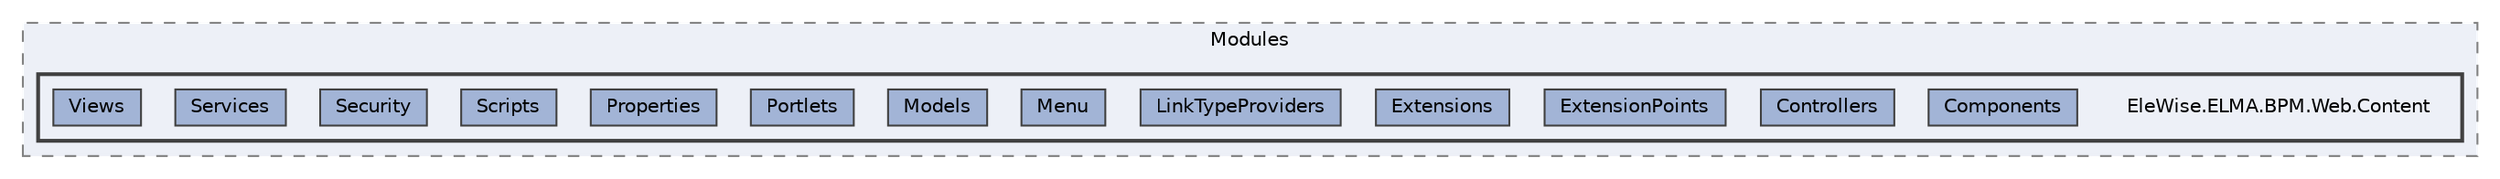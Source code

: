 digraph "Web/Modules/EleWise.ELMA.BPM.Web.Content"
{
 // LATEX_PDF_SIZE
  bgcolor="transparent";
  edge [fontname=Helvetica,fontsize=10,labelfontname=Helvetica,labelfontsize=10];
  node [fontname=Helvetica,fontsize=10,shape=box,height=0.2,width=0.4];
  compound=true
  subgraph clusterdir_7ee4616d7792420b09aab8c4c7e23d47 {
    graph [ bgcolor="#edf0f7", pencolor="grey50", label="Modules", fontname=Helvetica,fontsize=10 style="filled,dashed", URL="dir_7ee4616d7792420b09aab8c4c7e23d47.html",tooltip=""]
  subgraph clusterdir_fdf001463744d38516fc527aa2ea06db {
    graph [ bgcolor="#edf0f7", pencolor="grey25", label="", fontname=Helvetica,fontsize=10 style="filled,bold", URL="dir_fdf001463744d38516fc527aa2ea06db.html",tooltip=""]
    dir_fdf001463744d38516fc527aa2ea06db [shape=plaintext, label="EleWise.ELMA.BPM.Web.Content"];
  dir_020a9e420bc3afb73f70dd9659969218 [label="Components", fillcolor="#a2b4d6", color="grey25", style="filled", URL="dir_020a9e420bc3afb73f70dd9659969218.html",tooltip=""];
  dir_1e6370d9a1974d209c4e91cdfb9194cd [label="Controllers", fillcolor="#a2b4d6", color="grey25", style="filled", URL="dir_1e6370d9a1974d209c4e91cdfb9194cd.html",tooltip=""];
  dir_e3921cef788f725fc1c247ce0b5c0caa [label="ExtensionPoints", fillcolor="#a2b4d6", color="grey25", style="filled", URL="dir_e3921cef788f725fc1c247ce0b5c0caa.html",tooltip=""];
  dir_070f1f0d942ed2511b9c3972a78269cb [label="Extensions", fillcolor="#a2b4d6", color="grey25", style="filled", URL="dir_070f1f0d942ed2511b9c3972a78269cb.html",tooltip=""];
  dir_1d98fee479f833e962b0200e7ceeb154 [label="LinkTypeProviders", fillcolor="#a2b4d6", color="grey25", style="filled", URL="dir_1d98fee479f833e962b0200e7ceeb154.html",tooltip=""];
  dir_8724c3f3a92fe555f570143ef30a5a26 [label="Menu", fillcolor="#a2b4d6", color="grey25", style="filled", URL="dir_8724c3f3a92fe555f570143ef30a5a26.html",tooltip=""];
  dir_0955abc768eb36da803824624f5803a7 [label="Models", fillcolor="#a2b4d6", color="grey25", style="filled", URL="dir_0955abc768eb36da803824624f5803a7.html",tooltip=""];
  dir_aaddc55bec8c46600c55da52a2c4f9d8 [label="Portlets", fillcolor="#a2b4d6", color="grey25", style="filled", URL="dir_aaddc55bec8c46600c55da52a2c4f9d8.html",tooltip=""];
  dir_8257a6777dad813d119e43d3a645af61 [label="Properties", fillcolor="#a2b4d6", color="grey25", style="filled", URL="dir_8257a6777dad813d119e43d3a645af61.html",tooltip=""];
  dir_b1c7d0bb332f93b2dde44b4a76397c8c [label="Scripts", fillcolor="#a2b4d6", color="grey25", style="filled", URL="dir_b1c7d0bb332f93b2dde44b4a76397c8c.html",tooltip=""];
  dir_778f9ba126d86699477d77e1d1f03ab7 [label="Security", fillcolor="#a2b4d6", color="grey25", style="filled", URL="dir_778f9ba126d86699477d77e1d1f03ab7.html",tooltip=""];
  dir_90d4f02b34c8e34c513b86e469eb7db6 [label="Services", fillcolor="#a2b4d6", color="grey25", style="filled", URL="dir_90d4f02b34c8e34c513b86e469eb7db6.html",tooltip=""];
  dir_ee3b1fd200ba312fe359a0237463db52 [label="Views", fillcolor="#a2b4d6", color="grey25", style="filled", URL="dir_ee3b1fd200ba312fe359a0237463db52.html",tooltip=""];
  }
  }
}
